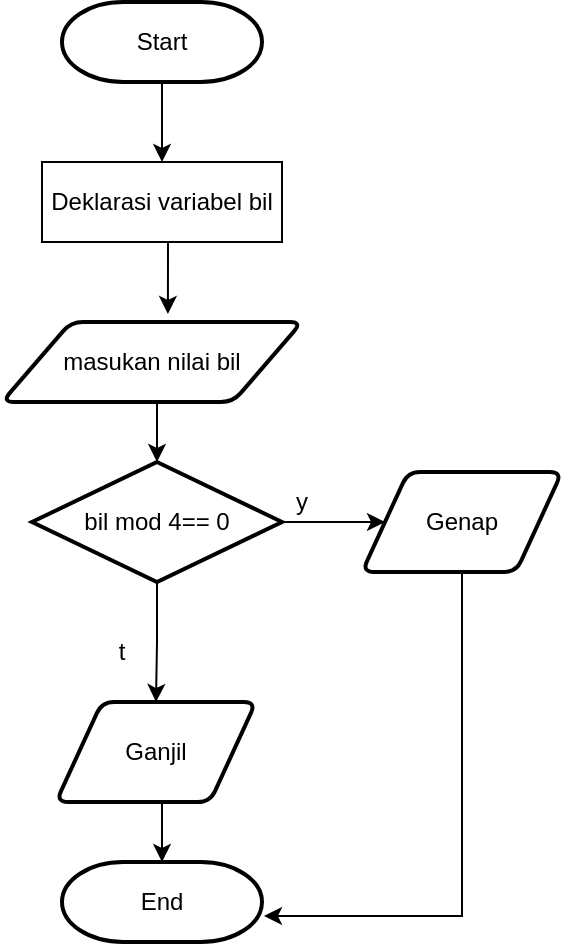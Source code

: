<mxfile version="22.0.4" type="github">
  <diagram name="Page-1" id="KCGKnKcT_2AfuErS1Zv8">
    <mxGraphModel dx="1114" dy="557" grid="1" gridSize="10" guides="1" tooltips="1" connect="1" arrows="1" fold="1" page="1" pageScale="1" pageWidth="850" pageHeight="1100" math="0" shadow="0">
      <root>
        <mxCell id="0" />
        <mxCell id="1" parent="0" />
        <mxCell id="208dKDHgdwbnrAlmsE2l-20" style="edgeStyle=orthogonalEdgeStyle;rounded=0;orthogonalLoop=1;jettySize=auto;html=1;exitX=0.5;exitY=1;exitDx=0;exitDy=0;exitPerimeter=0;" edge="1" parent="1" source="208dKDHgdwbnrAlmsE2l-4" target="208dKDHgdwbnrAlmsE2l-18">
          <mxGeometry relative="1" as="geometry" />
        </mxCell>
        <mxCell id="208dKDHgdwbnrAlmsE2l-4" value="Start" style="strokeWidth=2;html=1;shape=mxgraph.flowchart.terminator;whiteSpace=wrap;" vertex="1" parent="1">
          <mxGeometry x="340" y="40" width="100" height="40" as="geometry" />
        </mxCell>
        <mxCell id="208dKDHgdwbnrAlmsE2l-8" value="masukan nilai bil" style="shape=parallelogram;html=1;strokeWidth=2;perimeter=parallelogramPerimeter;whiteSpace=wrap;rounded=1;arcSize=12;size=0.23;" vertex="1" parent="1">
          <mxGeometry x="310" y="200" width="150" height="40" as="geometry" />
        </mxCell>
        <mxCell id="208dKDHgdwbnrAlmsE2l-25" style="edgeStyle=orthogonalEdgeStyle;rounded=0;orthogonalLoop=1;jettySize=auto;html=1;exitX=1;exitY=0.5;exitDx=0;exitDy=0;exitPerimeter=0;" edge="1" parent="1" source="208dKDHgdwbnrAlmsE2l-11" target="208dKDHgdwbnrAlmsE2l-12">
          <mxGeometry relative="1" as="geometry" />
        </mxCell>
        <mxCell id="208dKDHgdwbnrAlmsE2l-28" style="edgeStyle=orthogonalEdgeStyle;rounded=0;orthogonalLoop=1;jettySize=auto;html=1;exitX=0.5;exitY=1;exitDx=0;exitDy=0;exitPerimeter=0;entryX=0.5;entryY=0;entryDx=0;entryDy=0;" edge="1" parent="1" source="208dKDHgdwbnrAlmsE2l-11" target="208dKDHgdwbnrAlmsE2l-27">
          <mxGeometry relative="1" as="geometry" />
        </mxCell>
        <mxCell id="208dKDHgdwbnrAlmsE2l-11" value="bil mod 4== 0" style="strokeWidth=2;html=1;shape=mxgraph.flowchart.decision;whiteSpace=wrap;" vertex="1" parent="1">
          <mxGeometry x="325" y="270" width="125" height="60" as="geometry" />
        </mxCell>
        <mxCell id="208dKDHgdwbnrAlmsE2l-35" style="edgeStyle=elbowEdgeStyle;rounded=0;orthogonalLoop=1;jettySize=auto;html=1;entryX=1.01;entryY=0.675;entryDx=0;entryDy=0;entryPerimeter=0;" edge="1" parent="1" source="208dKDHgdwbnrAlmsE2l-12" target="208dKDHgdwbnrAlmsE2l-30">
          <mxGeometry relative="1" as="geometry">
            <mxPoint x="680" y="440" as="targetPoint" />
            <Array as="points">
              <mxPoint x="540" y="440" />
            </Array>
          </mxGeometry>
        </mxCell>
        <mxCell id="208dKDHgdwbnrAlmsE2l-12" value="Genap" style="shape=parallelogram;html=1;strokeWidth=2;perimeter=parallelogramPerimeter;whiteSpace=wrap;rounded=1;arcSize=12;size=0.23;" vertex="1" parent="1">
          <mxGeometry x="490" y="275" width="100" height="50" as="geometry" />
        </mxCell>
        <mxCell id="208dKDHgdwbnrAlmsE2l-18" value="Deklarasi variabel bil" style="rounded=0;whiteSpace=wrap;html=1;" vertex="1" parent="1">
          <mxGeometry x="330" y="120" width="120" height="40" as="geometry" />
        </mxCell>
        <mxCell id="208dKDHgdwbnrAlmsE2l-23" style="edgeStyle=orthogonalEdgeStyle;rounded=0;orthogonalLoop=1;jettySize=auto;html=1;exitX=0.5;exitY=1;exitDx=0;exitDy=0;entryX=0.553;entryY=-0.1;entryDx=0;entryDy=0;entryPerimeter=0;" edge="1" parent="1" source="208dKDHgdwbnrAlmsE2l-18" target="208dKDHgdwbnrAlmsE2l-8">
          <mxGeometry relative="1" as="geometry" />
        </mxCell>
        <mxCell id="208dKDHgdwbnrAlmsE2l-24" style="edgeStyle=orthogonalEdgeStyle;rounded=0;orthogonalLoop=1;jettySize=auto;html=1;exitX=0.5;exitY=1;exitDx=0;exitDy=0;entryX=0.5;entryY=0;entryDx=0;entryDy=0;entryPerimeter=0;" edge="1" parent="1" source="208dKDHgdwbnrAlmsE2l-8" target="208dKDHgdwbnrAlmsE2l-11">
          <mxGeometry relative="1" as="geometry" />
        </mxCell>
        <mxCell id="208dKDHgdwbnrAlmsE2l-27" value="Ganjil" style="shape=parallelogram;html=1;strokeWidth=2;perimeter=parallelogramPerimeter;whiteSpace=wrap;rounded=1;arcSize=12;size=0.23;" vertex="1" parent="1">
          <mxGeometry x="337" y="390" width="100" height="50" as="geometry" />
        </mxCell>
        <mxCell id="208dKDHgdwbnrAlmsE2l-30" value="End" style="strokeWidth=2;html=1;shape=mxgraph.flowchart.terminator;whiteSpace=wrap;" vertex="1" parent="1">
          <mxGeometry x="340" y="470" width="100" height="40" as="geometry" />
        </mxCell>
        <mxCell id="208dKDHgdwbnrAlmsE2l-31" style="edgeStyle=orthogonalEdgeStyle;rounded=0;orthogonalLoop=1;jettySize=auto;html=1;exitX=0.5;exitY=1;exitDx=0;exitDy=0;entryX=0.5;entryY=0;entryDx=0;entryDy=0;entryPerimeter=0;" edge="1" parent="1" source="208dKDHgdwbnrAlmsE2l-27" target="208dKDHgdwbnrAlmsE2l-30">
          <mxGeometry relative="1" as="geometry" />
        </mxCell>
        <mxCell id="208dKDHgdwbnrAlmsE2l-36" value="y" style="text;strokeColor=none;align=center;fillColor=none;html=1;verticalAlign=middle;whiteSpace=wrap;rounded=0;" vertex="1" parent="1">
          <mxGeometry x="430" y="275" width="60" height="30" as="geometry" />
        </mxCell>
        <mxCell id="208dKDHgdwbnrAlmsE2l-37" value="t" style="text;strokeColor=none;align=center;fillColor=none;html=1;verticalAlign=middle;whiteSpace=wrap;rounded=0;" vertex="1" parent="1">
          <mxGeometry x="360" y="350" width="20" height="30" as="geometry" />
        </mxCell>
      </root>
    </mxGraphModel>
  </diagram>
</mxfile>

